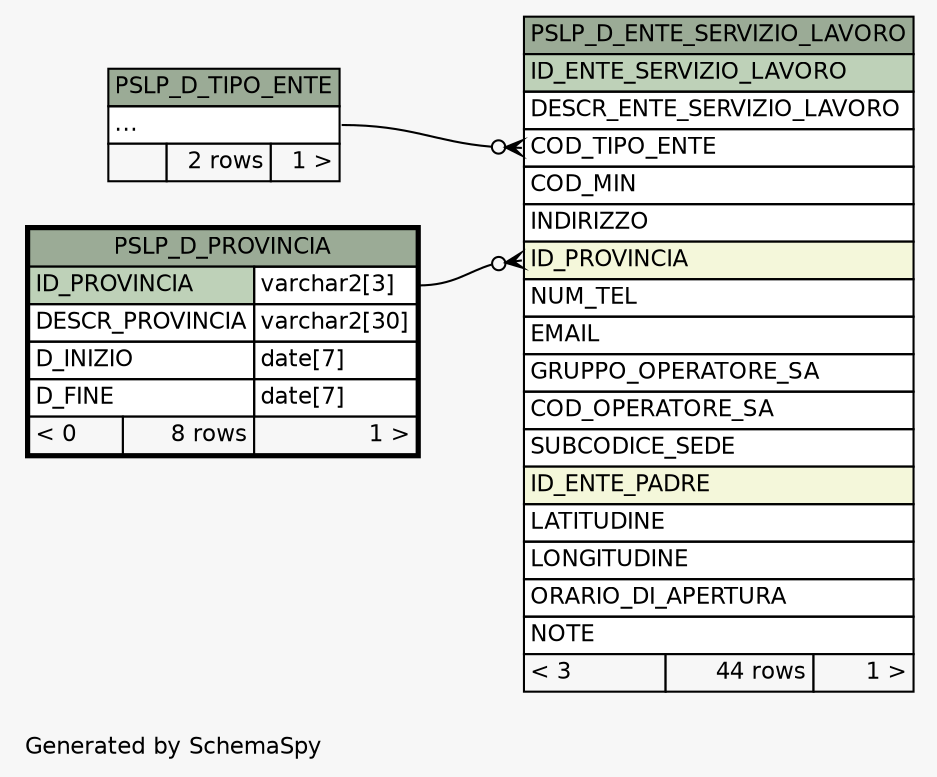 // dot 2.38.0 on Windows 10 10.0
// SchemaSpy rev 590
digraph "twoDegreesRelationshipsDiagram" {
  graph [
    rankdir="RL"
    bgcolor="#f7f7f7"
    label="\nGenerated by SchemaSpy"
    labeljust="l"
    nodesep="0.18"
    ranksep="0.46"
    fontname="Helvetica"
    fontsize="11"
  ];
  node [
    fontname="Helvetica"
    fontsize="11"
    shape="plaintext"
  ];
  edge [
    arrowsize="0.8"
  ];
  "PSLP_D_ENTE_SERVIZIO_LAVORO":"COD_TIPO_ENTE":w -> "PSLP_D_TIPO_ENTE":"elipses":e [arrowhead=none dir=back arrowtail=crowodot];
  "PSLP_D_ENTE_SERVIZIO_LAVORO":"ID_PROVINCIA":w -> "PSLP_D_PROVINCIA":"ID_PROVINCIA.type":e [arrowhead=none dir=back arrowtail=crowodot];
  "PSLP_D_ENTE_SERVIZIO_LAVORO" [
    label=<
    <TABLE BORDER="0" CELLBORDER="1" CELLSPACING="0" BGCOLOR="#ffffff">
      <TR><TD COLSPAN="3" BGCOLOR="#9bab96" ALIGN="CENTER">PSLP_D_ENTE_SERVIZIO_LAVORO</TD></TR>
      <TR><TD PORT="ID_ENTE_SERVIZIO_LAVORO" COLSPAN="3" BGCOLOR="#bed1b8" ALIGN="LEFT">ID_ENTE_SERVIZIO_LAVORO</TD></TR>
      <TR><TD PORT="DESCR_ENTE_SERVIZIO_LAVORO" COLSPAN="3" ALIGN="LEFT">DESCR_ENTE_SERVIZIO_LAVORO</TD></TR>
      <TR><TD PORT="COD_TIPO_ENTE" COLSPAN="3" ALIGN="LEFT">COD_TIPO_ENTE</TD></TR>
      <TR><TD PORT="COD_MIN" COLSPAN="3" ALIGN="LEFT">COD_MIN</TD></TR>
      <TR><TD PORT="INDIRIZZO" COLSPAN="3" ALIGN="LEFT">INDIRIZZO</TD></TR>
      <TR><TD PORT="ID_PROVINCIA" COLSPAN="3" BGCOLOR="#f4f7da" ALIGN="LEFT">ID_PROVINCIA</TD></TR>
      <TR><TD PORT="NUM_TEL" COLSPAN="3" ALIGN="LEFT">NUM_TEL</TD></TR>
      <TR><TD PORT="EMAIL" COLSPAN="3" ALIGN="LEFT">EMAIL</TD></TR>
      <TR><TD PORT="GRUPPO_OPERATORE_SA" COLSPAN="3" ALIGN="LEFT">GRUPPO_OPERATORE_SA</TD></TR>
      <TR><TD PORT="COD_OPERATORE_SA" COLSPAN="3" ALIGN="LEFT">COD_OPERATORE_SA</TD></TR>
      <TR><TD PORT="SUBCODICE_SEDE" COLSPAN="3" ALIGN="LEFT">SUBCODICE_SEDE</TD></TR>
      <TR><TD PORT="ID_ENTE_PADRE" COLSPAN="3" BGCOLOR="#f4f7da" ALIGN="LEFT">ID_ENTE_PADRE</TD></TR>
      <TR><TD PORT="LATITUDINE" COLSPAN="3" ALIGN="LEFT">LATITUDINE</TD></TR>
      <TR><TD PORT="LONGITUDINE" COLSPAN="3" ALIGN="LEFT">LONGITUDINE</TD></TR>
      <TR><TD PORT="ORARIO_DI_APERTURA" COLSPAN="3" ALIGN="LEFT">ORARIO_DI_APERTURA</TD></TR>
      <TR><TD PORT="NOTE" COLSPAN="3" ALIGN="LEFT">NOTE</TD></TR>
      <TR><TD ALIGN="LEFT" BGCOLOR="#f7f7f7">&lt; 3</TD><TD ALIGN="RIGHT" BGCOLOR="#f7f7f7">44 rows</TD><TD ALIGN="RIGHT" BGCOLOR="#f7f7f7">1 &gt;</TD></TR>
    </TABLE>>
    URL="PSLP_D_ENTE_SERVIZIO_LAVORO.html"
    tooltip="PSLP_D_ENTE_SERVIZIO_LAVORO"
  ];
  "PSLP_D_PROVINCIA" [
    label=<
    <TABLE BORDER="2" CELLBORDER="1" CELLSPACING="0" BGCOLOR="#ffffff">
      <TR><TD COLSPAN="3" BGCOLOR="#9bab96" ALIGN="CENTER">PSLP_D_PROVINCIA</TD></TR>
      <TR><TD PORT="ID_PROVINCIA" COLSPAN="2" BGCOLOR="#bed1b8" ALIGN="LEFT">ID_PROVINCIA</TD><TD PORT="ID_PROVINCIA.type" ALIGN="LEFT">varchar2[3]</TD></TR>
      <TR><TD PORT="DESCR_PROVINCIA" COLSPAN="2" ALIGN="LEFT">DESCR_PROVINCIA</TD><TD PORT="DESCR_PROVINCIA.type" ALIGN="LEFT">varchar2[30]</TD></TR>
      <TR><TD PORT="D_INIZIO" COLSPAN="2" ALIGN="LEFT">D_INIZIO</TD><TD PORT="D_INIZIO.type" ALIGN="LEFT">date[7]</TD></TR>
      <TR><TD PORT="D_FINE" COLSPAN="2" ALIGN="LEFT">D_FINE</TD><TD PORT="D_FINE.type" ALIGN="LEFT">date[7]</TD></TR>
      <TR><TD ALIGN="LEFT" BGCOLOR="#f7f7f7">&lt; 0</TD><TD ALIGN="RIGHT" BGCOLOR="#f7f7f7">8 rows</TD><TD ALIGN="RIGHT" BGCOLOR="#f7f7f7">1 &gt;</TD></TR>
    </TABLE>>
    URL="PSLP_D_PROVINCIA.html"
    tooltip="PSLP_D_PROVINCIA"
  ];
  "PSLP_D_TIPO_ENTE" [
    label=<
    <TABLE BORDER="0" CELLBORDER="1" CELLSPACING="0" BGCOLOR="#ffffff">
      <TR><TD COLSPAN="3" BGCOLOR="#9bab96" ALIGN="CENTER">PSLP_D_TIPO_ENTE</TD></TR>
      <TR><TD PORT="elipses" COLSPAN="3" ALIGN="LEFT">...</TD></TR>
      <TR><TD ALIGN="LEFT" BGCOLOR="#f7f7f7">  </TD><TD ALIGN="RIGHT" BGCOLOR="#f7f7f7">2 rows</TD><TD ALIGN="RIGHT" BGCOLOR="#f7f7f7">1 &gt;</TD></TR>
    </TABLE>>
    URL="PSLP_D_TIPO_ENTE.html"
    tooltip="PSLP_D_TIPO_ENTE"
  ];
}
